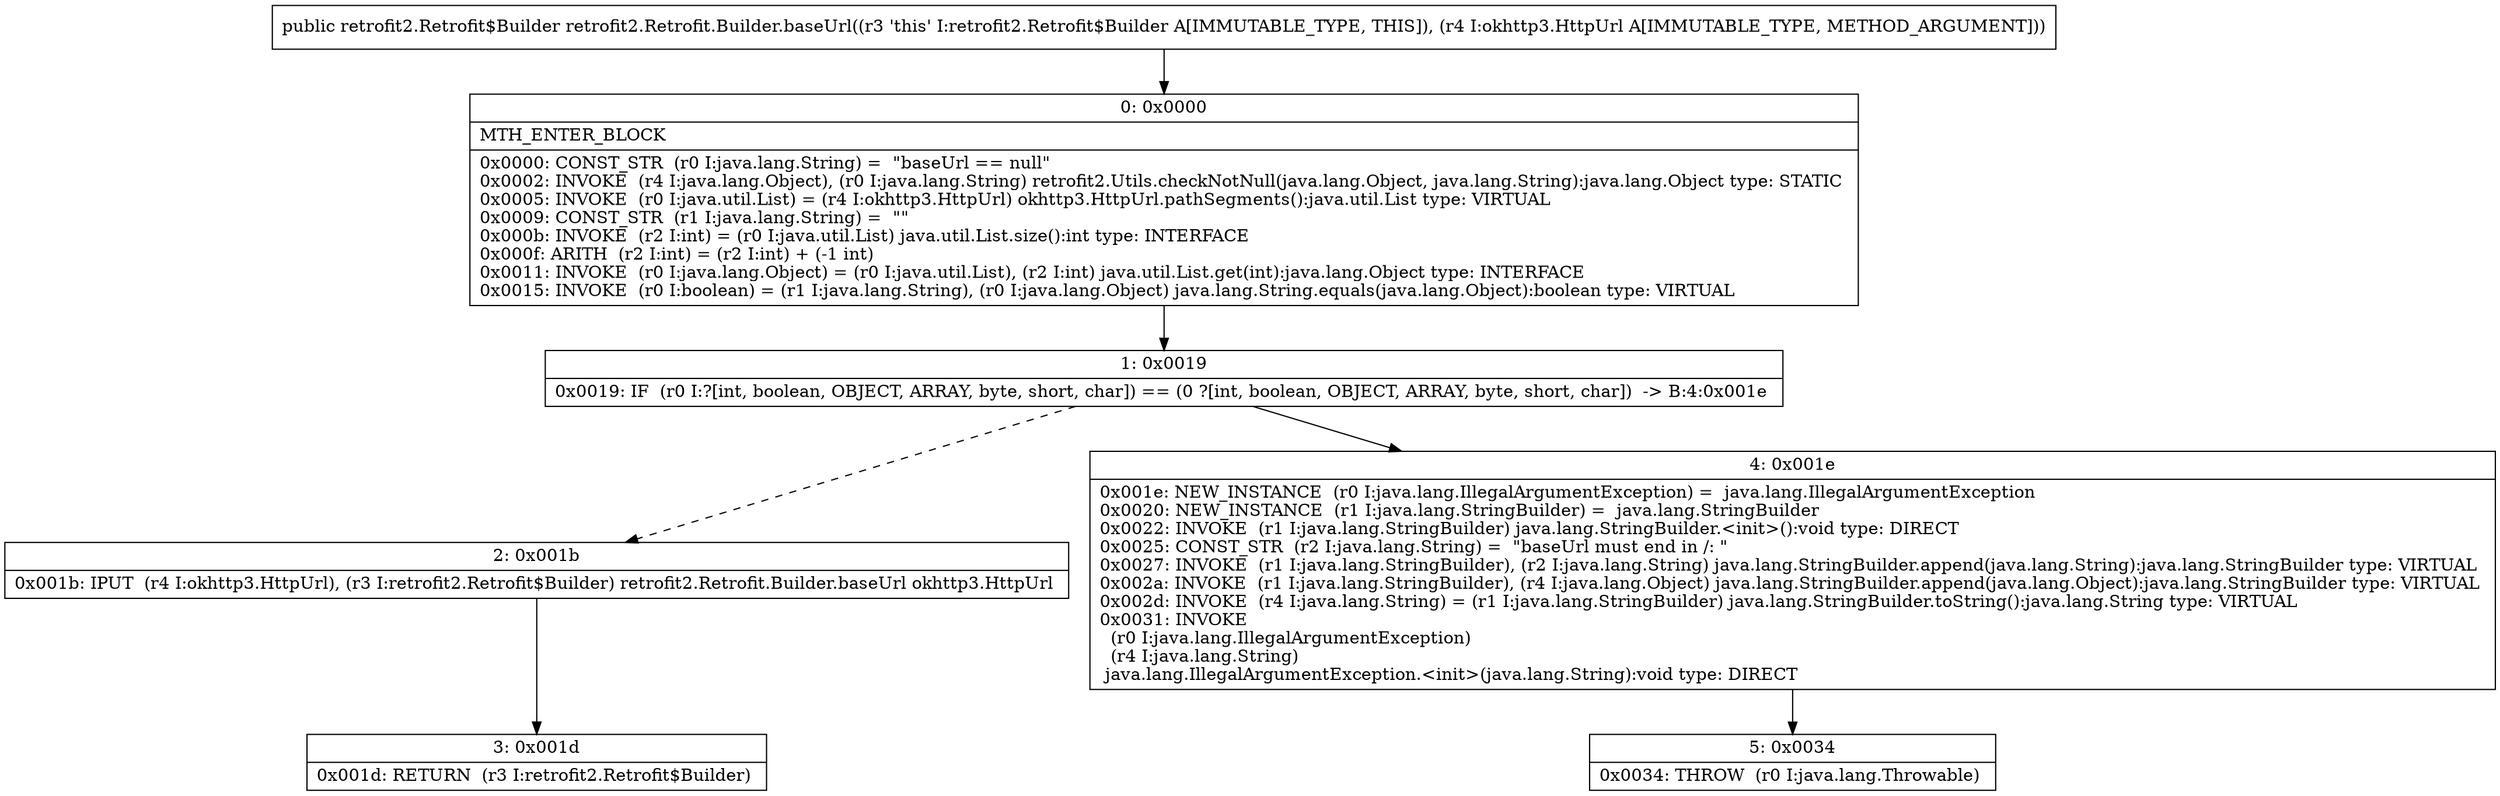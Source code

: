 digraph "CFG forretrofit2.Retrofit.Builder.baseUrl(Lokhttp3\/HttpUrl;)Lretrofit2\/Retrofit$Builder;" {
Node_0 [shape=record,label="{0\:\ 0x0000|MTH_ENTER_BLOCK\l|0x0000: CONST_STR  (r0 I:java.lang.String) =  \"baseUrl == null\" \l0x0002: INVOKE  (r4 I:java.lang.Object), (r0 I:java.lang.String) retrofit2.Utils.checkNotNull(java.lang.Object, java.lang.String):java.lang.Object type: STATIC \l0x0005: INVOKE  (r0 I:java.util.List) = (r4 I:okhttp3.HttpUrl) okhttp3.HttpUrl.pathSegments():java.util.List type: VIRTUAL \l0x0009: CONST_STR  (r1 I:java.lang.String) =  \"\" \l0x000b: INVOKE  (r2 I:int) = (r0 I:java.util.List) java.util.List.size():int type: INTERFACE \l0x000f: ARITH  (r2 I:int) = (r2 I:int) + (\-1 int) \l0x0011: INVOKE  (r0 I:java.lang.Object) = (r0 I:java.util.List), (r2 I:int) java.util.List.get(int):java.lang.Object type: INTERFACE \l0x0015: INVOKE  (r0 I:boolean) = (r1 I:java.lang.String), (r0 I:java.lang.Object) java.lang.String.equals(java.lang.Object):boolean type: VIRTUAL \l}"];
Node_1 [shape=record,label="{1\:\ 0x0019|0x0019: IF  (r0 I:?[int, boolean, OBJECT, ARRAY, byte, short, char]) == (0 ?[int, boolean, OBJECT, ARRAY, byte, short, char])  \-\> B:4:0x001e \l}"];
Node_2 [shape=record,label="{2\:\ 0x001b|0x001b: IPUT  (r4 I:okhttp3.HttpUrl), (r3 I:retrofit2.Retrofit$Builder) retrofit2.Retrofit.Builder.baseUrl okhttp3.HttpUrl \l}"];
Node_3 [shape=record,label="{3\:\ 0x001d|0x001d: RETURN  (r3 I:retrofit2.Retrofit$Builder) \l}"];
Node_4 [shape=record,label="{4\:\ 0x001e|0x001e: NEW_INSTANCE  (r0 I:java.lang.IllegalArgumentException) =  java.lang.IllegalArgumentException \l0x0020: NEW_INSTANCE  (r1 I:java.lang.StringBuilder) =  java.lang.StringBuilder \l0x0022: INVOKE  (r1 I:java.lang.StringBuilder) java.lang.StringBuilder.\<init\>():void type: DIRECT \l0x0025: CONST_STR  (r2 I:java.lang.String) =  \"baseUrl must end in \/: \" \l0x0027: INVOKE  (r1 I:java.lang.StringBuilder), (r2 I:java.lang.String) java.lang.StringBuilder.append(java.lang.String):java.lang.StringBuilder type: VIRTUAL \l0x002a: INVOKE  (r1 I:java.lang.StringBuilder), (r4 I:java.lang.Object) java.lang.StringBuilder.append(java.lang.Object):java.lang.StringBuilder type: VIRTUAL \l0x002d: INVOKE  (r4 I:java.lang.String) = (r1 I:java.lang.StringBuilder) java.lang.StringBuilder.toString():java.lang.String type: VIRTUAL \l0x0031: INVOKE  \l  (r0 I:java.lang.IllegalArgumentException)\l  (r4 I:java.lang.String)\l java.lang.IllegalArgumentException.\<init\>(java.lang.String):void type: DIRECT \l}"];
Node_5 [shape=record,label="{5\:\ 0x0034|0x0034: THROW  (r0 I:java.lang.Throwable) \l}"];
MethodNode[shape=record,label="{public retrofit2.Retrofit$Builder retrofit2.Retrofit.Builder.baseUrl((r3 'this' I:retrofit2.Retrofit$Builder A[IMMUTABLE_TYPE, THIS]), (r4 I:okhttp3.HttpUrl A[IMMUTABLE_TYPE, METHOD_ARGUMENT])) }"];
MethodNode -> Node_0;
Node_0 -> Node_1;
Node_1 -> Node_2[style=dashed];
Node_1 -> Node_4;
Node_2 -> Node_3;
Node_4 -> Node_5;
}

